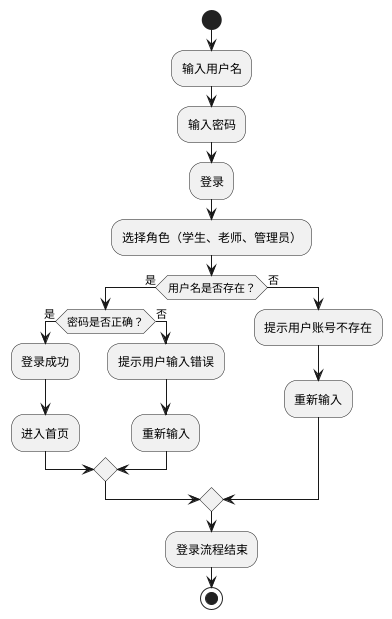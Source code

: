 @startuml
start
:输入用户名;
:输入密码;
:登录;
:选择角色（学生、老师、管理员）;
if(用户名是否存在？) then(是)
    if(密码是否正确？) then(是)
        :登录成功;
        :进入首页;
     else(否)
        :提示用户输入错误;
        :重新输入;
     endif;
else(否)
    :提示用户账号不存在;
    :重新输入;
endif;
:登录流程结束;
stop;
@enduml